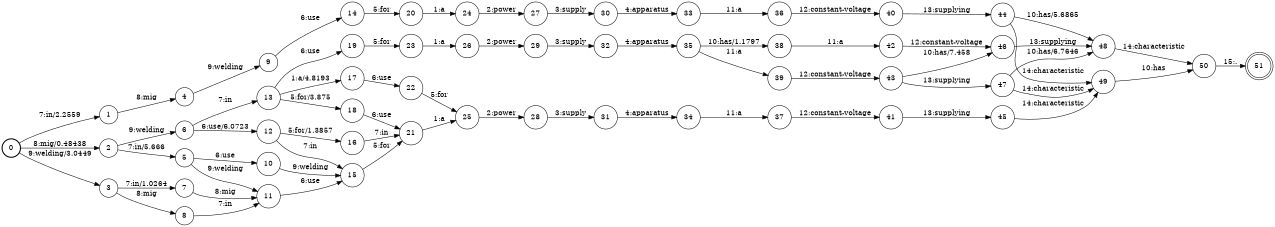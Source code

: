 digraph FST {
rankdir = LR;
size = "8.5,11";
label = "";
center = 1;
orientation = Portrait;
ranksep = "0.4";
nodesep = "0.25";
0 [label = "0", shape = circle, style = bold, fontsize = 14]
	0 -> 1 [label = "7:in/2.2559", fontsize = 14];
	0 -> 2 [label = "8:mig/0.48438", fontsize = 14];
	0 -> 3 [label = "9:welding/3.0449", fontsize = 14];
1 [label = "1", shape = circle, style = solid, fontsize = 14]
	1 -> 4 [label = "8:mig", fontsize = 14];
2 [label = "2", shape = circle, style = solid, fontsize = 14]
	2 -> 5 [label = "7:in/5.666", fontsize = 14];
	2 -> 6 [label = "9:welding", fontsize = 14];
3 [label = "3", shape = circle, style = solid, fontsize = 14]
	3 -> 7 [label = "7:in/1.0264", fontsize = 14];
	3 -> 8 [label = "8:mig", fontsize = 14];
4 [label = "4", shape = circle, style = solid, fontsize = 14]
	4 -> 9 [label = "9:welding", fontsize = 14];
5 [label = "5", shape = circle, style = solid, fontsize = 14]
	5 -> 10 [label = "6:use", fontsize = 14];
	5 -> 11 [label = "9:welding", fontsize = 14];
6 [label = "6", shape = circle, style = solid, fontsize = 14]
	6 -> 12 [label = "6:use/6.0723", fontsize = 14];
	6 -> 13 [label = "7:in", fontsize = 14];
7 [label = "7", shape = circle, style = solid, fontsize = 14]
	7 -> 11 [label = "8:mig", fontsize = 14];
8 [label = "8", shape = circle, style = solid, fontsize = 14]
	8 -> 11 [label = "7:in", fontsize = 14];
9 [label = "9", shape = circle, style = solid, fontsize = 14]
	9 -> 14 [label = "6:use", fontsize = 14];
10 [label = "10", shape = circle, style = solid, fontsize = 14]
	10 -> 15 [label = "9:welding", fontsize = 14];
11 [label = "11", shape = circle, style = solid, fontsize = 14]
	11 -> 15 [label = "6:use", fontsize = 14];
12 [label = "12", shape = circle, style = solid, fontsize = 14]
	12 -> 16 [label = "5:for/1.3857", fontsize = 14];
	12 -> 15 [label = "7:in", fontsize = 14];
13 [label = "13", shape = circle, style = solid, fontsize = 14]
	13 -> 17 [label = "1:a/4.8193", fontsize = 14];
	13 -> 18 [label = "5:for/3.875", fontsize = 14];
	13 -> 19 [label = "6:use", fontsize = 14];
14 [label = "14", shape = circle, style = solid, fontsize = 14]
	14 -> 20 [label = "5:for", fontsize = 14];
15 [label = "15", shape = circle, style = solid, fontsize = 14]
	15 -> 21 [label = "5:for", fontsize = 14];
16 [label = "16", shape = circle, style = solid, fontsize = 14]
	16 -> 21 [label = "7:in", fontsize = 14];
17 [label = "17", shape = circle, style = solid, fontsize = 14]
	17 -> 22 [label = "6:use", fontsize = 14];
18 [label = "18", shape = circle, style = solid, fontsize = 14]
	18 -> 21 [label = "6:use", fontsize = 14];
19 [label = "19", shape = circle, style = solid, fontsize = 14]
	19 -> 23 [label = "5:for", fontsize = 14];
20 [label = "20", shape = circle, style = solid, fontsize = 14]
	20 -> 24 [label = "1:a", fontsize = 14];
21 [label = "21", shape = circle, style = solid, fontsize = 14]
	21 -> 25 [label = "1:a", fontsize = 14];
22 [label = "22", shape = circle, style = solid, fontsize = 14]
	22 -> 25 [label = "5:for", fontsize = 14];
23 [label = "23", shape = circle, style = solid, fontsize = 14]
	23 -> 26 [label = "1:a", fontsize = 14];
24 [label = "24", shape = circle, style = solid, fontsize = 14]
	24 -> 27 [label = "2:power", fontsize = 14];
25 [label = "25", shape = circle, style = solid, fontsize = 14]
	25 -> 28 [label = "2:power", fontsize = 14];
26 [label = "26", shape = circle, style = solid, fontsize = 14]
	26 -> 29 [label = "2:power", fontsize = 14];
27 [label = "27", shape = circle, style = solid, fontsize = 14]
	27 -> 30 [label = "3:supply", fontsize = 14];
28 [label = "28", shape = circle, style = solid, fontsize = 14]
	28 -> 31 [label = "3:supply", fontsize = 14];
29 [label = "29", shape = circle, style = solid, fontsize = 14]
	29 -> 32 [label = "3:supply", fontsize = 14];
30 [label = "30", shape = circle, style = solid, fontsize = 14]
	30 -> 33 [label = "4:apparatus", fontsize = 14];
31 [label = "31", shape = circle, style = solid, fontsize = 14]
	31 -> 34 [label = "4:apparatus", fontsize = 14];
32 [label = "32", shape = circle, style = solid, fontsize = 14]
	32 -> 35 [label = "4:apparatus", fontsize = 14];
33 [label = "33", shape = circle, style = solid, fontsize = 14]
	33 -> 36 [label = "11:a", fontsize = 14];
34 [label = "34", shape = circle, style = solid, fontsize = 14]
	34 -> 37 [label = "11:a", fontsize = 14];
35 [label = "35", shape = circle, style = solid, fontsize = 14]
	35 -> 39 [label = "11:a", fontsize = 14];
	35 -> 38 [label = "10:has/1.1797", fontsize = 14];
36 [label = "36", shape = circle, style = solid, fontsize = 14]
	36 -> 40 [label = "12:constant-voltage", fontsize = 14];
37 [label = "37", shape = circle, style = solid, fontsize = 14]
	37 -> 41 [label = "12:constant-voltage", fontsize = 14];
38 [label = "38", shape = circle, style = solid, fontsize = 14]
	38 -> 42 [label = "11:a", fontsize = 14];
39 [label = "39", shape = circle, style = solid, fontsize = 14]
	39 -> 43 [label = "12:constant-voltage", fontsize = 14];
40 [label = "40", shape = circle, style = solid, fontsize = 14]
	40 -> 44 [label = "13:supplying", fontsize = 14];
41 [label = "41", shape = circle, style = solid, fontsize = 14]
	41 -> 45 [label = "13:supplying", fontsize = 14];
42 [label = "42", shape = circle, style = solid, fontsize = 14]
	42 -> 46 [label = "12:constant-voltage", fontsize = 14];
43 [label = "43", shape = circle, style = solid, fontsize = 14]
	43 -> 46 [label = "10:has/7.458", fontsize = 14];
	43 -> 47 [label = "13:supplying", fontsize = 14];
44 [label = "44", shape = circle, style = solid, fontsize = 14]
	44 -> 48 [label = "10:has/5.6865", fontsize = 14];
	44 -> 49 [label = "14:characteristic", fontsize = 14];
45 [label = "45", shape = circle, style = solid, fontsize = 14]
	45 -> 49 [label = "14:characteristic", fontsize = 14];
46 [label = "46", shape = circle, style = solid, fontsize = 14]
	46 -> 48 [label = "13:supplying", fontsize = 14];
47 [label = "47", shape = circle, style = solid, fontsize = 14]
	47 -> 48 [label = "10:has/6.7646", fontsize = 14];
	47 -> 49 [label = "14:characteristic", fontsize = 14];
48 [label = "48", shape = circle, style = solid, fontsize = 14]
	48 -> 50 [label = "14:characteristic", fontsize = 14];
49 [label = "49", shape = circle, style = solid, fontsize = 14]
	49 -> 50 [label = "10:has", fontsize = 14];
50 [label = "50", shape = circle, style = solid, fontsize = 14]
	50 -> 51 [label = "15:.", fontsize = 14];
51 [label = "51", shape = doublecircle, style = solid, fontsize = 14]
}
